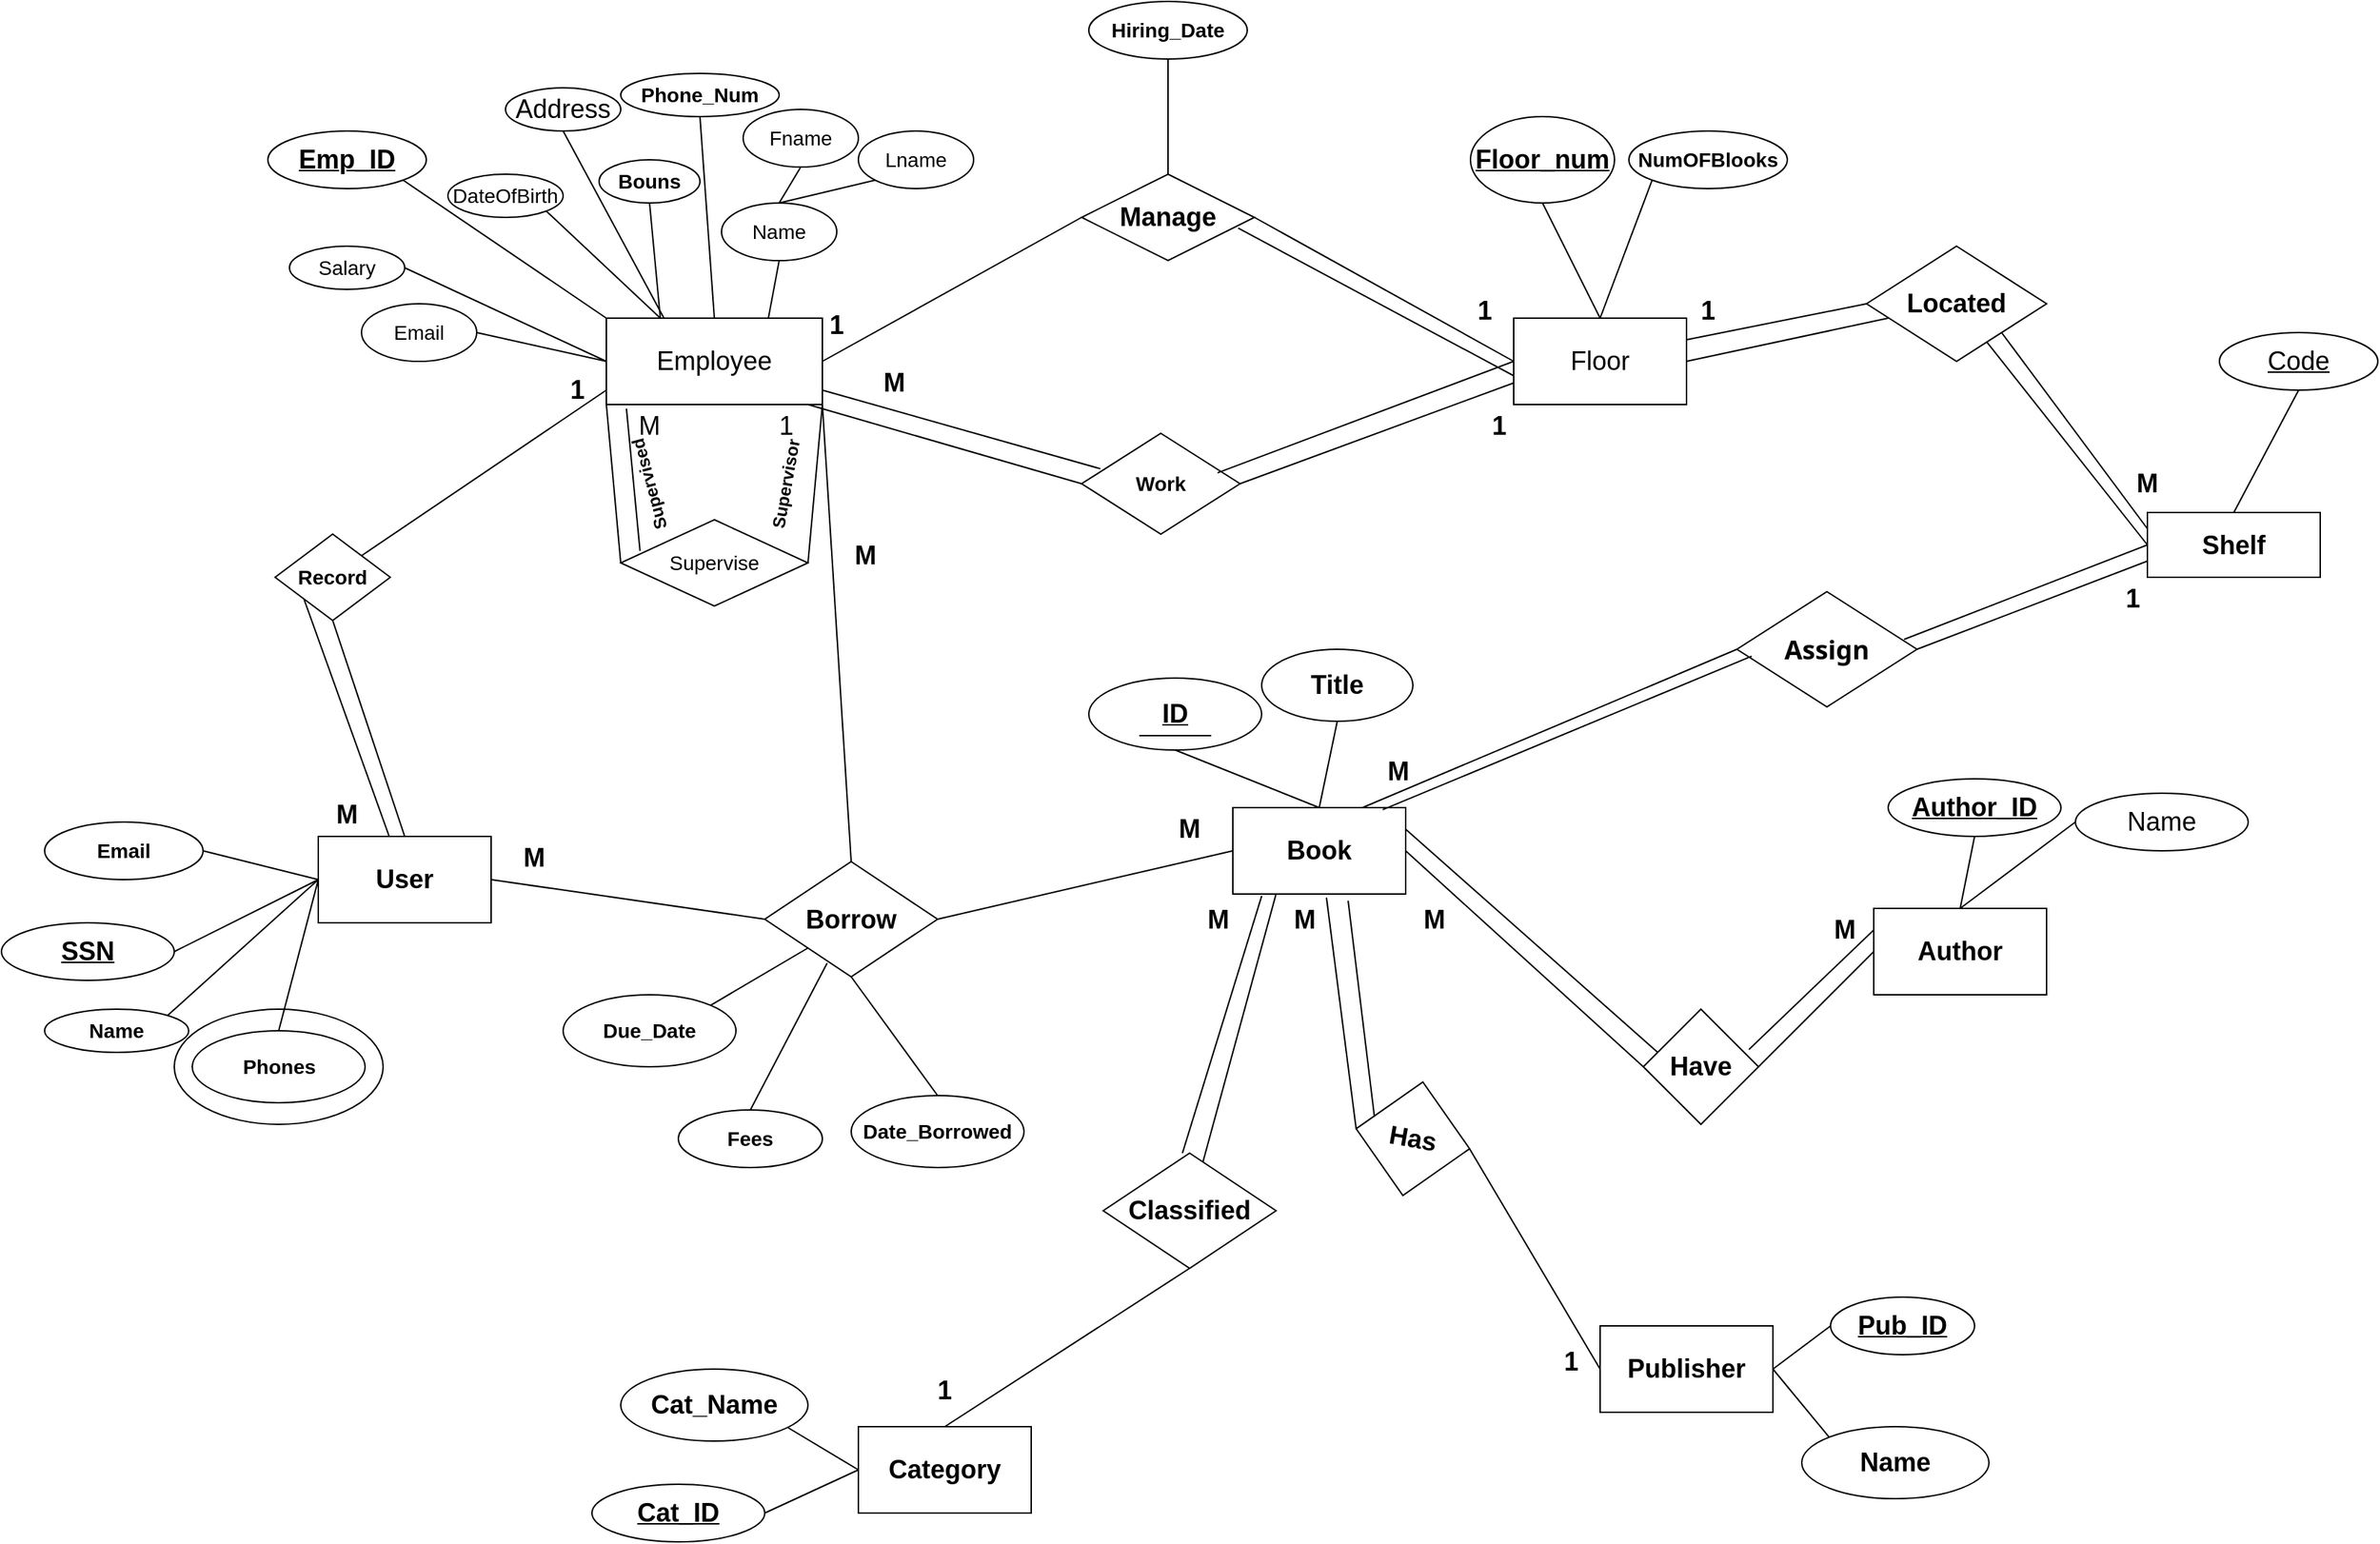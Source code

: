<mxfile version="25.0.1">
  <diagram name="Page-1" id="fMB9PXWPGpX6jxN6dePM">
    <mxGraphModel dx="2524" dy="803" grid="1" gridSize="10" guides="1" tooltips="1" connect="1" arrows="1" fold="1" page="1" pageScale="1" pageWidth="850" pageHeight="1100" math="0" shadow="0">
      <root>
        <mxCell id="0" />
        <mxCell id="1" parent="0" />
        <mxCell id="4dRd6ZBPbbuhO65wwHPQ-54" value="" style="ellipse;whiteSpace=wrap;html=1;" parent="1" vertex="1">
          <mxGeometry x="-480" y="800" width="145" height="80" as="geometry" />
        </mxCell>
        <mxCell id="IjAiu_FBg521aM85jON0-106" value="&lt;font style=&quot;font-size: 18px;&quot;&gt;Employee&lt;/font&gt;" style="rounded=0;whiteSpace=wrap;html=1;" parent="1" vertex="1">
          <mxGeometry x="-180" y="320" width="150" height="60" as="geometry" />
        </mxCell>
        <mxCell id="IjAiu_FBg521aM85jON0-107" value="&lt;u&gt;&lt;b&gt;&lt;font style=&quot;font-size: 18px;&quot;&gt;Emp_ID&lt;/font&gt;&lt;/b&gt;&lt;/u&gt;" style="ellipse;whiteSpace=wrap;html=1;" parent="1" vertex="1">
          <mxGeometry x="-415" y="190" width="110" height="40" as="geometry" />
        </mxCell>
        <mxCell id="IjAiu_FBg521aM85jON0-108" value="" style="endArrow=none;html=1;rounded=0;entryX=1;entryY=1;entryDx=0;entryDy=0;exitX=0;exitY=0;exitDx=0;exitDy=0;" parent="1" source="IjAiu_FBg521aM85jON0-106" target="IjAiu_FBg521aM85jON0-107" edge="1">
          <mxGeometry width="50" height="50" relative="1" as="geometry">
            <mxPoint x="-180" y="310" as="sourcePoint" />
            <mxPoint x="80" y="460" as="targetPoint" />
          </mxGeometry>
        </mxCell>
        <mxCell id="IjAiu_FBg521aM85jON0-109" value="&lt;font style=&quot;font-size: 14px;&quot;&gt;Fname&lt;/font&gt;" style="ellipse;whiteSpace=wrap;html=1;" parent="1" vertex="1">
          <mxGeometry x="-85" y="175" width="80" height="40" as="geometry" />
        </mxCell>
        <mxCell id="IjAiu_FBg521aM85jON0-110" value="&lt;font style=&quot;font-size: 14px;&quot;&gt;Name&lt;/font&gt;" style="ellipse;whiteSpace=wrap;html=1;" parent="1" vertex="1">
          <mxGeometry x="-100" y="240" width="80" height="40" as="geometry" />
        </mxCell>
        <mxCell id="IjAiu_FBg521aM85jON0-111" value="&lt;font style=&quot;font-size: 14px;&quot;&gt;Email&lt;/font&gt;" style="ellipse;whiteSpace=wrap;html=1;" parent="1" vertex="1">
          <mxGeometry x="-350" y="310" width="80" height="40" as="geometry" />
        </mxCell>
        <mxCell id="IjAiu_FBg521aM85jON0-112" value="&lt;font style=&quot;font-size: 14px;&quot;&gt;Salary&lt;/font&gt;" style="ellipse;whiteSpace=wrap;html=1;" parent="1" vertex="1">
          <mxGeometry x="-400" y="270" width="80" height="30" as="geometry" />
        </mxCell>
        <mxCell id="IjAiu_FBg521aM85jON0-113" value="&lt;font style=&quot;font-size: 14px;&quot;&gt;Lname&lt;/font&gt;" style="ellipse;whiteSpace=wrap;html=1;" parent="1" vertex="1">
          <mxGeometry x="-5" y="190" width="80" height="40" as="geometry" />
        </mxCell>
        <mxCell id="IjAiu_FBg521aM85jON0-114" value="" style="endArrow=none;html=1;rounded=0;entryX=0.5;entryY=0;entryDx=0;entryDy=0;exitX=0.5;exitY=1;exitDx=0;exitDy=0;" parent="1" source="IjAiu_FBg521aM85jON0-109" target="IjAiu_FBg521aM85jON0-110" edge="1">
          <mxGeometry width="50" height="50" relative="1" as="geometry">
            <mxPoint x="-20" y="610" as="sourcePoint" />
            <mxPoint x="30" y="560" as="targetPoint" />
          </mxGeometry>
        </mxCell>
        <mxCell id="IjAiu_FBg521aM85jON0-115" value="" style="endArrow=none;html=1;rounded=0;entryX=0.5;entryY=0;entryDx=0;entryDy=0;exitX=0;exitY=1;exitDx=0;exitDy=0;" parent="1" source="IjAiu_FBg521aM85jON0-113" target="IjAiu_FBg521aM85jON0-110" edge="1">
          <mxGeometry width="50" height="50" relative="1" as="geometry">
            <mxPoint x="170" y="270" as="sourcePoint" />
            <mxPoint x="-100" y="440" as="targetPoint" />
          </mxGeometry>
        </mxCell>
        <mxCell id="IjAiu_FBg521aM85jON0-116" value="" style="endArrow=none;html=1;rounded=0;exitX=1;exitY=0.5;exitDx=0;exitDy=0;entryX=0;entryY=0.5;entryDx=0;entryDy=0;" parent="1" source="IjAiu_FBg521aM85jON0-111" target="IjAiu_FBg521aM85jON0-106" edge="1">
          <mxGeometry width="50" height="50" relative="1" as="geometry">
            <mxPoint x="-20" y="610" as="sourcePoint" />
            <mxPoint x="30" y="560" as="targetPoint" />
          </mxGeometry>
        </mxCell>
        <mxCell id="IjAiu_FBg521aM85jON0-117" value="" style="endArrow=none;html=1;rounded=0;exitX=1;exitY=0.5;exitDx=0;exitDy=0;entryX=0;entryY=0.5;entryDx=0;entryDy=0;" parent="1" source="IjAiu_FBg521aM85jON0-112" target="IjAiu_FBg521aM85jON0-106" edge="1">
          <mxGeometry width="50" height="50" relative="1" as="geometry">
            <mxPoint x="-20" y="610" as="sourcePoint" />
            <mxPoint x="30" y="560" as="targetPoint" />
          </mxGeometry>
        </mxCell>
        <mxCell id="IjAiu_FBg521aM85jON0-118" value="" style="endArrow=none;html=1;rounded=0;exitX=0.5;exitY=1;exitDx=0;exitDy=0;entryX=0.75;entryY=0;entryDx=0;entryDy=0;" parent="1" source="IjAiu_FBg521aM85jON0-110" target="IjAiu_FBg521aM85jON0-106" edge="1">
          <mxGeometry width="50" height="50" relative="1" as="geometry">
            <mxPoint x="-20" y="610" as="sourcePoint" />
            <mxPoint x="30" y="560" as="targetPoint" />
          </mxGeometry>
        </mxCell>
        <mxCell id="IjAiu_FBg521aM85jON0-119" value="&lt;font style=&quot;font-size: 14px;&quot;&gt;DateOfBirth&lt;/font&gt;" style="ellipse;whiteSpace=wrap;html=1;" parent="1" vertex="1">
          <mxGeometry x="-290" y="220" width="80" height="30" as="geometry" />
        </mxCell>
        <mxCell id="IjAiu_FBg521aM85jON0-120" value="&lt;font style=&quot;font-size: 14px;&quot;&gt;&lt;b&gt;Bouns&lt;/b&gt;&lt;/font&gt;" style="ellipse;whiteSpace=wrap;html=1;" parent="1" vertex="1">
          <mxGeometry x="-185" y="210" width="70" height="30" as="geometry" />
        </mxCell>
        <mxCell id="IjAiu_FBg521aM85jON0-121" value="&lt;font style=&quot;font-size: 18px;&quot;&gt;Address&lt;/font&gt;" style="ellipse;whiteSpace=wrap;html=1;" parent="1" vertex="1">
          <mxGeometry x="-250" y="160" width="80" height="30" as="geometry" />
        </mxCell>
        <mxCell id="IjAiu_FBg521aM85jON0-122" value="&lt;font style=&quot;font-size: 14px;&quot;&gt;&lt;b style=&quot;&quot;&gt;Phone_Num&lt;/b&gt;&lt;/font&gt;" style="ellipse;whiteSpace=wrap;html=1;" parent="1" vertex="1">
          <mxGeometry x="-170" y="150" width="110" height="30" as="geometry" />
        </mxCell>
        <mxCell id="IjAiu_FBg521aM85jON0-123" value="" style="endArrow=none;html=1;rounded=0;exitX=0.25;exitY=0;exitDx=0;exitDy=0;entryX=1;entryY=1;entryDx=0;entryDy=0;" parent="1" source="IjAiu_FBg521aM85jON0-106" target="IjAiu_FBg521aM85jON0-119" edge="1">
          <mxGeometry width="50" height="50" relative="1" as="geometry">
            <mxPoint x="-20" y="610" as="sourcePoint" />
            <mxPoint x="30" y="560" as="targetPoint" />
          </mxGeometry>
        </mxCell>
        <mxCell id="IjAiu_FBg521aM85jON0-124" value="" style="endArrow=none;html=1;rounded=0;entryX=0.5;entryY=1;entryDx=0;entryDy=0;exitX=0.25;exitY=0;exitDx=0;exitDy=0;" parent="1" source="IjAiu_FBg521aM85jON0-106" target="IjAiu_FBg521aM85jON0-120" edge="1">
          <mxGeometry width="50" height="50" relative="1" as="geometry">
            <mxPoint x="-130" y="300" as="sourcePoint" />
            <mxPoint x="-80" y="250" as="targetPoint" />
            <Array as="points" />
          </mxGeometry>
        </mxCell>
        <mxCell id="IjAiu_FBg521aM85jON0-125" value="" style="endArrow=none;html=1;rounded=0;entryX=0.5;entryY=1;entryDx=0;entryDy=0;" parent="1" target="IjAiu_FBg521aM85jON0-121" edge="1">
          <mxGeometry width="50" height="50" relative="1" as="geometry">
            <mxPoint x="-140" y="320" as="sourcePoint" />
            <mxPoint x="-210" y="200" as="targetPoint" />
          </mxGeometry>
        </mxCell>
        <mxCell id="IjAiu_FBg521aM85jON0-126" value="" style="endArrow=none;html=1;rounded=0;entryX=0.5;entryY=1;entryDx=0;entryDy=0;exitX=0.5;exitY=0;exitDx=0;exitDy=0;" parent="1" source="IjAiu_FBg521aM85jON0-106" target="IjAiu_FBg521aM85jON0-122" edge="1">
          <mxGeometry width="50" height="50" relative="1" as="geometry">
            <mxPoint x="-20" y="410" as="sourcePoint" />
            <mxPoint x="30" y="360" as="targetPoint" />
            <Array as="points" />
          </mxGeometry>
        </mxCell>
        <mxCell id="4dRd6ZBPbbuhO65wwHPQ-2" value="&lt;font style=&quot;font-size: 18px;&quot;&gt;Floor&lt;/font&gt;" style="rounded=0;whiteSpace=wrap;html=1;" parent="1" vertex="1">
          <mxGeometry x="450" y="320" width="120" height="60" as="geometry" />
        </mxCell>
        <mxCell id="4dRd6ZBPbbuhO65wwHPQ-3" value="&lt;font style=&quot;font-size: 14px;&quot;&gt;Supervise&lt;/font&gt;" style="rhombus;whiteSpace=wrap;html=1;" parent="1" vertex="1">
          <mxGeometry x="-170" y="460" width="130" height="60" as="geometry" />
        </mxCell>
        <mxCell id="4dRd6ZBPbbuhO65wwHPQ-4" value="" style="endArrow=none;html=1;rounded=0;exitX=0;exitY=1;exitDx=0;exitDy=0;entryX=0;entryY=0.5;entryDx=0;entryDy=0;" parent="1" source="IjAiu_FBg521aM85jON0-106" target="4dRd6ZBPbbuhO65wwHPQ-3" edge="1">
          <mxGeometry width="50" height="50" relative="1" as="geometry">
            <mxPoint x="10" y="520" as="sourcePoint" />
            <mxPoint x="60" y="470" as="targetPoint" />
          </mxGeometry>
        </mxCell>
        <mxCell id="4dRd6ZBPbbuhO65wwHPQ-5" value="" style="endArrow=none;html=1;rounded=0;entryX=1;entryY=1;entryDx=0;entryDy=0;exitX=1;exitY=0.5;exitDx=0;exitDy=0;" parent="1" source="4dRd6ZBPbbuhO65wwHPQ-3" target="IjAiu_FBg521aM85jON0-106" edge="1">
          <mxGeometry width="50" height="50" relative="1" as="geometry">
            <mxPoint x="10" y="520" as="sourcePoint" />
            <mxPoint x="60" y="470" as="targetPoint" />
          </mxGeometry>
        </mxCell>
        <mxCell id="4dRd6ZBPbbuhO65wwHPQ-6" value="&lt;b&gt;Supervisor&lt;/b&gt;" style="text;html=1;align=center;verticalAlign=middle;whiteSpace=wrap;rounded=0;rotation=-80;" parent="1" vertex="1">
          <mxGeometry x="-85" y="420" width="60" height="30" as="geometry" />
        </mxCell>
        <mxCell id="4dRd6ZBPbbuhO65wwHPQ-7" value="&lt;font style=&quot;font-size: 18px;&quot;&gt;1&lt;/font&gt;" style="text;html=1;align=center;verticalAlign=middle;whiteSpace=wrap;rounded=0;" parent="1" vertex="1">
          <mxGeometry x="-85" y="380" width="60" height="30" as="geometry" />
        </mxCell>
        <mxCell id="4dRd6ZBPbbuhO65wwHPQ-8" value="&lt;font style=&quot;font-size: 18px;&quot;&gt;M&lt;/font&gt;" style="text;html=1;align=center;verticalAlign=middle;whiteSpace=wrap;rounded=0;" parent="1" vertex="1">
          <mxGeometry x="-180" y="380" width="60" height="30" as="geometry" />
        </mxCell>
        <mxCell id="4dRd6ZBPbbuhO65wwHPQ-9" value="&lt;b&gt;Supervised&lt;/b&gt;" style="text;html=1;align=center;verticalAlign=middle;whiteSpace=wrap;rounded=0;rotation=-105;" parent="1" vertex="1">
          <mxGeometry x="-180" y="420" width="60" height="30" as="geometry" />
        </mxCell>
        <mxCell id="4dRd6ZBPbbuhO65wwHPQ-11" value="" style="endArrow=none;html=1;rounded=0;entryX=0.093;entryY=1.047;entryDx=0;entryDy=0;exitX=0.103;exitY=0.361;exitDx=0;exitDy=0;exitPerimeter=0;entryPerimeter=0;" parent="1" source="4dRd6ZBPbbuhO65wwHPQ-3" target="IjAiu_FBg521aM85jON0-106" edge="1">
          <mxGeometry width="50" height="50" relative="1" as="geometry">
            <mxPoint x="-30" y="530" as="sourcePoint" />
            <mxPoint x="20" y="480" as="targetPoint" />
          </mxGeometry>
        </mxCell>
        <mxCell id="4dRd6ZBPbbuhO65wwHPQ-13" value="&lt;b&gt;&lt;font style=&quot;font-size: 18px;&quot;&gt;Manage&lt;/font&gt;&lt;/b&gt;" style="rhombus;whiteSpace=wrap;html=1;" parent="1" vertex="1">
          <mxGeometry x="150" y="220" width="120" height="60" as="geometry" />
        </mxCell>
        <mxCell id="4dRd6ZBPbbuhO65wwHPQ-15" value="&lt;font style=&quot;font-size: 18px;&quot;&gt;&lt;b style=&quot;&quot;&gt;&lt;u style=&quot;&quot;&gt;Floor_num&lt;/u&gt;&lt;/b&gt;&lt;/font&gt;" style="ellipse;whiteSpace=wrap;html=1;" parent="1" vertex="1">
          <mxGeometry x="420" y="180" width="100" height="60" as="geometry" />
        </mxCell>
        <mxCell id="4dRd6ZBPbbuhO65wwHPQ-16" value="&lt;font style=&quot;font-size: 14px;&quot;&gt;&lt;b&gt;NumOFBlooks&lt;/b&gt;&lt;/font&gt;" style="ellipse;whiteSpace=wrap;html=1;" parent="1" vertex="1">
          <mxGeometry x="530" y="190" width="110" height="40" as="geometry" />
        </mxCell>
        <mxCell id="4dRd6ZBPbbuhO65wwHPQ-17" value="" style="endArrow=none;html=1;rounded=0;entryX=0.5;entryY=1;entryDx=0;entryDy=0;exitX=0.5;exitY=0;exitDx=0;exitDy=0;" parent="1" source="4dRd6ZBPbbuhO65wwHPQ-2" target="4dRd6ZBPbbuhO65wwHPQ-15" edge="1">
          <mxGeometry width="50" height="50" relative="1" as="geometry">
            <mxPoint x="430" y="310" as="sourcePoint" />
            <mxPoint x="480" y="260" as="targetPoint" />
          </mxGeometry>
        </mxCell>
        <mxCell id="4dRd6ZBPbbuhO65wwHPQ-18" value="" style="endArrow=none;html=1;rounded=0;entryX=0;entryY=1;entryDx=0;entryDy=0;" parent="1" target="4dRd6ZBPbbuhO65wwHPQ-16" edge="1">
          <mxGeometry width="50" height="50" relative="1" as="geometry">
            <mxPoint x="510" y="320" as="sourcePoint" />
            <mxPoint x="660" y="330" as="targetPoint" />
          </mxGeometry>
        </mxCell>
        <mxCell id="4dRd6ZBPbbuhO65wwHPQ-19" value="" style="endArrow=none;html=1;rounded=0;exitX=1;exitY=0.5;exitDx=0;exitDy=0;entryX=0;entryY=0.5;entryDx=0;entryDy=0;" parent="1" source="IjAiu_FBg521aM85jON0-106" target="4dRd6ZBPbbuhO65wwHPQ-13" edge="1">
          <mxGeometry width="50" height="50" relative="1" as="geometry">
            <mxPoint x="170" y="500" as="sourcePoint" />
            <mxPoint x="220" y="450" as="targetPoint" />
          </mxGeometry>
        </mxCell>
        <mxCell id="4dRd6ZBPbbuhO65wwHPQ-20" value="" style="endArrow=none;html=1;rounded=0;entryX=1;entryY=0.5;entryDx=0;entryDy=0;exitX=0;exitY=0.5;exitDx=0;exitDy=0;" parent="1" source="4dRd6ZBPbbuhO65wwHPQ-2" target="4dRd6ZBPbbuhO65wwHPQ-13" edge="1">
          <mxGeometry width="50" height="50" relative="1" as="geometry">
            <mxPoint x="170" y="500" as="sourcePoint" />
            <mxPoint x="220" y="450" as="targetPoint" />
          </mxGeometry>
        </mxCell>
        <mxCell id="4dRd6ZBPbbuhO65wwHPQ-21" value="" style="endArrow=none;html=1;rounded=0;exitX=0.906;exitY=0.624;exitDx=0;exitDy=0;exitPerimeter=0;" parent="1" source="4dRd6ZBPbbuhO65wwHPQ-13" edge="1">
          <mxGeometry width="50" height="50" relative="1" as="geometry">
            <mxPoint x="260" y="260" as="sourcePoint" />
            <mxPoint x="450" y="360" as="targetPoint" />
          </mxGeometry>
        </mxCell>
        <mxCell id="4dRd6ZBPbbuhO65wwHPQ-22" value="&lt;font style=&quot;font-size: 18px;&quot;&gt;&lt;b&gt;1&lt;/b&gt;&lt;/font&gt;" style="text;html=1;align=center;verticalAlign=middle;whiteSpace=wrap;rounded=0;" parent="1" vertex="1">
          <mxGeometry x="400" y="300" width="60" height="30" as="geometry" />
        </mxCell>
        <mxCell id="4dRd6ZBPbbuhO65wwHPQ-23" value="&lt;font style=&quot;font-size: 14px;&quot;&gt;&lt;b&gt;Hiring_Date&lt;/b&gt;&lt;/font&gt;" style="ellipse;whiteSpace=wrap;html=1;" parent="1" vertex="1">
          <mxGeometry x="155" y="100" width="110" height="40" as="geometry" />
        </mxCell>
        <mxCell id="4dRd6ZBPbbuhO65wwHPQ-24" value="" style="endArrow=none;html=1;rounded=0;entryX=0.5;entryY=1;entryDx=0;entryDy=0;exitX=0.5;exitY=0;exitDx=0;exitDy=0;" parent="1" source="4dRd6ZBPbbuhO65wwHPQ-13" target="4dRd6ZBPbbuhO65wwHPQ-23" edge="1">
          <mxGeometry width="50" height="50" relative="1" as="geometry">
            <mxPoint x="180" y="400" as="sourcePoint" />
            <mxPoint x="230" y="350" as="targetPoint" />
          </mxGeometry>
        </mxCell>
        <mxCell id="4dRd6ZBPbbuhO65wwHPQ-26" value="&lt;font style=&quot;font-size: 14px;&quot;&gt;&lt;b&gt;Work&lt;/b&gt;&lt;/font&gt;" style="rhombus;whiteSpace=wrap;html=1;" parent="1" vertex="1">
          <mxGeometry x="150" y="400" width="110" height="70" as="geometry" />
        </mxCell>
        <mxCell id="4dRd6ZBPbbuhO65wwHPQ-28" value="" style="endArrow=none;html=1;rounded=0;entryX=0.118;entryY=0.351;entryDx=0;entryDy=0;entryPerimeter=0;" parent="1" target="4dRd6ZBPbbuhO65wwHPQ-26" edge="1">
          <mxGeometry width="50" height="50" relative="1" as="geometry">
            <mxPoint x="-30" y="370" as="sourcePoint" />
            <mxPoint x="220" y="450" as="targetPoint" />
          </mxGeometry>
        </mxCell>
        <mxCell id="4dRd6ZBPbbuhO65wwHPQ-29" value="" style="endArrow=none;html=1;rounded=0;entryX=0.858;entryY=0.392;entryDx=0;entryDy=0;exitX=0;exitY=0.5;exitDx=0;exitDy=0;entryPerimeter=0;" parent="1" source="4dRd6ZBPbbuhO65wwHPQ-2" target="4dRd6ZBPbbuhO65wwHPQ-26" edge="1">
          <mxGeometry width="50" height="50" relative="1" as="geometry">
            <mxPoint x="450" y="430" as="sourcePoint" />
            <mxPoint x="220" y="450" as="targetPoint" />
          </mxGeometry>
        </mxCell>
        <mxCell id="4dRd6ZBPbbuhO65wwHPQ-30" value="&lt;b&gt;&lt;font style=&quot;font-size: 18px;&quot;&gt;1&lt;/font&gt;&lt;/b&gt;" style="text;html=1;align=center;verticalAlign=middle;whiteSpace=wrap;rounded=0;" parent="1" vertex="1">
          <mxGeometry x="-50" y="310" width="60" height="30" as="geometry" />
        </mxCell>
        <mxCell id="4dRd6ZBPbbuhO65wwHPQ-32" value="&lt;font style=&quot;font-size: 18px;&quot;&gt;&lt;b&gt;M&lt;/b&gt;&lt;/font&gt;" style="text;html=1;align=center;verticalAlign=middle;whiteSpace=wrap;rounded=0;" parent="1" vertex="1">
          <mxGeometry x="-10" y="350" width="60" height="30" as="geometry" />
        </mxCell>
        <mxCell id="4dRd6ZBPbbuhO65wwHPQ-33" value="" style="endArrow=none;html=1;rounded=0;exitX=0.75;exitY=0;exitDx=0;exitDy=0;entryX=0;entryY=0.5;entryDx=0;entryDy=0;" parent="1" source="4dRd6ZBPbbuhO65wwHPQ-7" target="4dRd6ZBPbbuhO65wwHPQ-26" edge="1">
          <mxGeometry width="50" height="50" relative="1" as="geometry">
            <mxPoint x="170" y="500" as="sourcePoint" />
            <mxPoint x="220" y="450" as="targetPoint" />
          </mxGeometry>
        </mxCell>
        <mxCell id="4dRd6ZBPbbuhO65wwHPQ-34" value="" style="endArrow=none;html=1;rounded=0;entryX=0;entryY=0.75;entryDx=0;entryDy=0;exitX=1;exitY=0.5;exitDx=0;exitDy=0;" parent="1" source="4dRd6ZBPbbuhO65wwHPQ-26" target="4dRd6ZBPbbuhO65wwHPQ-2" edge="1">
          <mxGeometry width="50" height="50" relative="1" as="geometry">
            <mxPoint x="170" y="500" as="sourcePoint" />
            <mxPoint x="220" y="450" as="targetPoint" />
          </mxGeometry>
        </mxCell>
        <mxCell id="4dRd6ZBPbbuhO65wwHPQ-35" value="&lt;font style=&quot;font-size: 18px;&quot;&gt;&lt;b&gt;1&lt;/b&gt;&lt;/font&gt;" style="text;html=1;align=center;verticalAlign=middle;whiteSpace=wrap;rounded=0;" parent="1" vertex="1">
          <mxGeometry x="410" y="380" width="60" height="30" as="geometry" />
        </mxCell>
        <mxCell id="4dRd6ZBPbbuhO65wwHPQ-36" value="&lt;font style=&quot;font-size: 18px;&quot;&gt;&lt;b style=&quot;&quot;&gt;User&lt;/b&gt;&lt;/font&gt;" style="rounded=0;whiteSpace=wrap;html=1;" parent="1" vertex="1">
          <mxGeometry x="-380" y="680" width="120" height="60" as="geometry" />
        </mxCell>
        <mxCell id="4dRd6ZBPbbuhO65wwHPQ-37" value="&lt;font style=&quot;font-size: 14px;&quot;&gt;&lt;b&gt;Record&lt;/b&gt;&lt;/font&gt;" style="rhombus;whiteSpace=wrap;html=1;" parent="1" vertex="1">
          <mxGeometry x="-410" y="470" width="80" height="60" as="geometry" />
        </mxCell>
        <mxCell id="4dRd6ZBPbbuhO65wwHPQ-39" value="" style="endArrow=none;html=1;rounded=0;exitX=1;exitY=0;exitDx=0;exitDy=0;" parent="1" source="4dRd6ZBPbbuhO65wwHPQ-37" edge="1">
          <mxGeometry width="50" height="50" relative="1" as="geometry">
            <mxPoint x="-180" y="690" as="sourcePoint" />
            <mxPoint x="-180" y="370" as="targetPoint" />
          </mxGeometry>
        </mxCell>
        <mxCell id="4dRd6ZBPbbuhO65wwHPQ-40" value="" style="endArrow=none;html=1;rounded=0;exitX=0.5;exitY=0;exitDx=0;exitDy=0;entryX=0.5;entryY=1;entryDx=0;entryDy=0;" parent="1" source="4dRd6ZBPbbuhO65wwHPQ-36" target="4dRd6ZBPbbuhO65wwHPQ-37" edge="1">
          <mxGeometry width="50" height="50" relative="1" as="geometry">
            <mxPoint x="-180" y="690" as="sourcePoint" />
            <mxPoint x="-130" y="640" as="targetPoint" />
          </mxGeometry>
        </mxCell>
        <mxCell id="4dRd6ZBPbbuhO65wwHPQ-41" value="" style="endArrow=none;html=1;rounded=0;entryX=0;entryY=1;entryDx=0;entryDy=0;" parent="1" source="4dRd6ZBPbbuhO65wwHPQ-36" target="4dRd6ZBPbbuhO65wwHPQ-37" edge="1">
          <mxGeometry width="50" height="50" relative="1" as="geometry">
            <mxPoint x="-180" y="690" as="sourcePoint" />
            <mxPoint x="-130" y="640" as="targetPoint" />
          </mxGeometry>
        </mxCell>
        <mxCell id="4dRd6ZBPbbuhO65wwHPQ-42" value="&lt;font style=&quot;font-size: 18px;&quot;&gt;&lt;b&gt;1&lt;/b&gt;&lt;/font&gt;" style="text;html=1;align=center;verticalAlign=middle;whiteSpace=wrap;rounded=0;" parent="1" vertex="1">
          <mxGeometry x="-230" y="355" width="60" height="30" as="geometry" />
        </mxCell>
        <mxCell id="4dRd6ZBPbbuhO65wwHPQ-43" value="&lt;font style=&quot;font-size: 18px;&quot;&gt;&lt;b style=&quot;&quot;&gt;M&lt;/b&gt;&lt;/font&gt;" style="text;html=1;align=center;verticalAlign=middle;whiteSpace=wrap;rounded=0;" parent="1" vertex="1">
          <mxGeometry x="-390" y="650" width="60" height="30" as="geometry" />
        </mxCell>
        <mxCell id="4dRd6ZBPbbuhO65wwHPQ-45" value="&lt;b&gt;&lt;font style=&quot;font-size: 18px;&quot;&gt;&lt;u&gt;SSN&lt;/u&gt;&lt;/font&gt;&lt;/b&gt;" style="ellipse;whiteSpace=wrap;html=1;" parent="1" vertex="1">
          <mxGeometry x="-600" y="740" width="120" height="40" as="geometry" />
        </mxCell>
        <mxCell id="4dRd6ZBPbbuhO65wwHPQ-46" value="" style="endArrow=none;html=1;rounded=0;exitX=1;exitY=0.5;exitDx=0;exitDy=0;entryX=0;entryY=0.5;entryDx=0;entryDy=0;" parent="1" source="4dRd6ZBPbbuhO65wwHPQ-45" target="4dRd6ZBPbbuhO65wwHPQ-36" edge="1">
          <mxGeometry width="50" height="50" relative="1" as="geometry">
            <mxPoint x="-270" y="560" as="sourcePoint" />
            <mxPoint x="-220" y="510" as="targetPoint" />
          </mxGeometry>
        </mxCell>
        <mxCell id="4dRd6ZBPbbuhO65wwHPQ-47" value="&lt;b&gt;&lt;font style=&quot;font-size: 14px;&quot;&gt;Name&lt;/font&gt;&lt;/b&gt;" style="ellipse;whiteSpace=wrap;html=1;" parent="1" vertex="1">
          <mxGeometry x="-570" y="800" width="100" height="30" as="geometry" />
        </mxCell>
        <mxCell id="4dRd6ZBPbbuhO65wwHPQ-48" value="" style="endArrow=none;html=1;rounded=0;exitX=1;exitY=0;exitDx=0;exitDy=0;entryX=0;entryY=0.5;entryDx=0;entryDy=0;" parent="1" source="4dRd6ZBPbbuhO65wwHPQ-47" target="4dRd6ZBPbbuhO65wwHPQ-36" edge="1">
          <mxGeometry width="50" height="50" relative="1" as="geometry">
            <mxPoint x="-270" y="560" as="sourcePoint" />
            <mxPoint x="-220" y="510" as="targetPoint" />
          </mxGeometry>
        </mxCell>
        <mxCell id="4dRd6ZBPbbuhO65wwHPQ-50" value="&lt;b&gt;&lt;font style=&quot;font-size: 14px;&quot;&gt;Email&lt;/font&gt;&lt;/b&gt;" style="ellipse;whiteSpace=wrap;html=1;" parent="1" vertex="1">
          <mxGeometry x="-570" y="670" width="110" height="40" as="geometry" />
        </mxCell>
        <mxCell id="4dRd6ZBPbbuhO65wwHPQ-51" value="" style="endArrow=none;html=1;rounded=0;exitX=1;exitY=0.5;exitDx=0;exitDy=0;entryX=0;entryY=0.5;entryDx=0;entryDy=0;" parent="1" source="4dRd6ZBPbbuhO65wwHPQ-50" target="4dRd6ZBPbbuhO65wwHPQ-36" edge="1">
          <mxGeometry width="50" height="50" relative="1" as="geometry">
            <mxPoint x="-270" y="560" as="sourcePoint" />
            <mxPoint x="-220" y="510" as="targetPoint" />
          </mxGeometry>
        </mxCell>
        <mxCell id="4dRd6ZBPbbuhO65wwHPQ-52" value="&lt;b&gt;&lt;font style=&quot;font-size: 14px;&quot;&gt;Phones&lt;/font&gt;&lt;/b&gt;" style="ellipse;whiteSpace=wrap;html=1;" parent="1" vertex="1">
          <mxGeometry x="-467.5" y="815" width="120" height="50" as="geometry" />
        </mxCell>
        <mxCell id="4dRd6ZBPbbuhO65wwHPQ-53" value="" style="endArrow=none;html=1;rounded=0;exitX=0;exitY=0.5;exitDx=0;exitDy=0;entryX=0.5;entryY=0;entryDx=0;entryDy=0;" parent="1" source="4dRd6ZBPbbuhO65wwHPQ-36" target="4dRd6ZBPbbuhO65wwHPQ-52" edge="1">
          <mxGeometry width="50" height="50" relative="1" as="geometry">
            <mxPoint x="-270" y="560" as="sourcePoint" />
            <mxPoint x="-350" y="820" as="targetPoint" />
          </mxGeometry>
        </mxCell>
        <mxCell id="4dRd6ZBPbbuhO65wwHPQ-56" value="&lt;font style=&quot;font-size: 18px;&quot;&gt;&lt;b&gt;Book&lt;/b&gt;&lt;/font&gt;" style="rounded=0;whiteSpace=wrap;html=1;" parent="1" vertex="1">
          <mxGeometry x="255" y="660" width="120" height="60" as="geometry" />
        </mxCell>
        <mxCell id="4dRd6ZBPbbuhO65wwHPQ-57" value="&lt;font style=&quot;font-size: 18px;&quot;&gt;&lt;b style=&quot;&quot;&gt;&lt;u&gt;ID&lt;/u&gt;&lt;/b&gt;&lt;/font&gt;" style="ellipse;whiteSpace=wrap;html=1;" parent="1" vertex="1">
          <mxGeometry x="155" y="570" width="120" height="50" as="geometry" />
        </mxCell>
        <mxCell id="4dRd6ZBPbbuhO65wwHPQ-58" value="" style="endArrow=none;html=1;rounded=0;entryX=0.5;entryY=1;entryDx=0;entryDy=0;exitX=0.5;exitY=0;exitDx=0;exitDy=0;" parent="1" source="4dRd6ZBPbbuhO65wwHPQ-56" target="4dRd6ZBPbbuhO65wwHPQ-57" edge="1">
          <mxGeometry width="50" height="50" relative="1" as="geometry">
            <mxPoint x="80" y="710" as="sourcePoint" />
            <mxPoint x="130" y="660" as="targetPoint" />
          </mxGeometry>
        </mxCell>
        <mxCell id="4dRd6ZBPbbuhO65wwHPQ-59" value="&lt;font style=&quot;font-size: 18px;&quot;&gt;&lt;b style=&quot;&quot;&gt;Title&lt;/b&gt;&lt;/font&gt;" style="ellipse;whiteSpace=wrap;html=1;" parent="1" vertex="1">
          <mxGeometry x="275" y="550" width="105" height="50" as="geometry" />
        </mxCell>
        <mxCell id="4dRd6ZBPbbuhO65wwHPQ-60" value="" style="endArrow=none;html=1;rounded=0;entryX=0.5;entryY=1;entryDx=0;entryDy=0;exitX=0.5;exitY=0;exitDx=0;exitDy=0;" parent="1" source="4dRd6ZBPbbuhO65wwHPQ-56" target="4dRd6ZBPbbuhO65wwHPQ-59" edge="1">
          <mxGeometry width="50" height="50" relative="1" as="geometry">
            <mxPoint x="100" y="740" as="sourcePoint" />
            <mxPoint x="150" y="690" as="targetPoint" />
          </mxGeometry>
        </mxCell>
        <mxCell id="4dRd6ZBPbbuhO65wwHPQ-61" value="" style="endArrow=none;html=1;rounded=0;" parent="1" edge="1">
          <mxGeometry width="50" height="50" relative="1" as="geometry">
            <mxPoint x="190" y="610" as="sourcePoint" />
            <mxPoint x="240" y="610" as="targetPoint" />
          </mxGeometry>
        </mxCell>
        <mxCell id="4dRd6ZBPbbuhO65wwHPQ-68" value="&lt;font style=&quot;font-size: 18px;&quot;&gt;&lt;b&gt;Borrow&lt;/b&gt;&lt;/font&gt;" style="rhombus;whiteSpace=wrap;html=1;" parent="1" vertex="1">
          <mxGeometry x="-70" y="697.5" width="120" height="80" as="geometry" />
        </mxCell>
        <mxCell id="4dRd6ZBPbbuhO65wwHPQ-69" value="" style="endArrow=none;html=1;rounded=0;exitX=1;exitY=0.5;exitDx=0;exitDy=0;entryX=0;entryY=0.5;entryDx=0;entryDy=0;" parent="1" source="4dRd6ZBPbbuhO65wwHPQ-36" target="4dRd6ZBPbbuhO65wwHPQ-68" edge="1">
          <mxGeometry width="50" height="50" relative="1" as="geometry">
            <mxPoint x="50" y="770" as="sourcePoint" />
            <mxPoint x="100" y="720" as="targetPoint" />
          </mxGeometry>
        </mxCell>
        <mxCell id="4dRd6ZBPbbuhO65wwHPQ-70" value="" style="endArrow=none;html=1;rounded=0;exitX=0.5;exitY=0;exitDx=0;exitDy=0;" parent="1" source="4dRd6ZBPbbuhO65wwHPQ-68" edge="1">
          <mxGeometry width="50" height="50" relative="1" as="geometry">
            <mxPoint x="50" y="770" as="sourcePoint" />
            <mxPoint x="-30" y="380" as="targetPoint" />
          </mxGeometry>
        </mxCell>
        <mxCell id="4dRd6ZBPbbuhO65wwHPQ-71" value="" style="endArrow=none;html=1;rounded=0;entryX=0;entryY=0.5;entryDx=0;entryDy=0;exitX=1;exitY=0.5;exitDx=0;exitDy=0;" parent="1" source="4dRd6ZBPbbuhO65wwHPQ-68" target="4dRd6ZBPbbuhO65wwHPQ-56" edge="1">
          <mxGeometry width="50" height="50" relative="1" as="geometry">
            <mxPoint x="50" y="770" as="sourcePoint" />
            <mxPoint x="100" y="720" as="targetPoint" />
          </mxGeometry>
        </mxCell>
        <mxCell id="4dRd6ZBPbbuhO65wwHPQ-72" value="&lt;b&gt;&lt;font style=&quot;font-size: 18px;&quot;&gt;M&lt;/font&gt;&lt;/b&gt;" style="text;html=1;align=center;verticalAlign=middle;whiteSpace=wrap;rounded=0;" parent="1" vertex="1">
          <mxGeometry x="-30" y="470" width="60" height="30" as="geometry" />
        </mxCell>
        <mxCell id="4dRd6ZBPbbuhO65wwHPQ-73" value="&lt;b&gt;&lt;font style=&quot;font-size: 18px;&quot;&gt;M&lt;/font&gt;&lt;/b&gt;" style="text;html=1;align=center;verticalAlign=middle;whiteSpace=wrap;rounded=0;" parent="1" vertex="1">
          <mxGeometry x="195" y="660" width="60" height="30" as="geometry" />
        </mxCell>
        <mxCell id="4dRd6ZBPbbuhO65wwHPQ-74" value="&lt;b&gt;&lt;font style=&quot;font-size: 18px;&quot;&gt;M&lt;/font&gt;&lt;/b&gt;" style="text;html=1;align=center;verticalAlign=middle;whiteSpace=wrap;rounded=0;" parent="1" vertex="1">
          <mxGeometry x="-260" y="680" width="60" height="30" as="geometry" />
        </mxCell>
        <mxCell id="4dRd6ZBPbbuhO65wwHPQ-75" value="&lt;b&gt;&lt;font style=&quot;font-size: 14px;&quot;&gt;Date_Borrowed&lt;/font&gt;&lt;/b&gt;" style="ellipse;whiteSpace=wrap;html=1;" parent="1" vertex="1">
          <mxGeometry x="-10" y="860" width="120" height="50" as="geometry" />
        </mxCell>
        <mxCell id="4dRd6ZBPbbuhO65wwHPQ-76" value="&lt;font style=&quot;font-size: 14px;&quot;&gt;&lt;b&gt;Due_Date&lt;/b&gt;&lt;/font&gt;" style="ellipse;whiteSpace=wrap;html=1;" parent="1" vertex="1">
          <mxGeometry x="-210" y="790" width="120" height="50" as="geometry" />
        </mxCell>
        <mxCell id="4dRd6ZBPbbuhO65wwHPQ-78" value="&lt;b&gt;&lt;font style=&quot;font-size: 14px;&quot;&gt;Fees&lt;/font&gt;&lt;/b&gt;" style="ellipse;whiteSpace=wrap;html=1;" parent="1" vertex="1">
          <mxGeometry x="-130" y="870" width="100" height="40" as="geometry" />
        </mxCell>
        <mxCell id="4dRd6ZBPbbuhO65wwHPQ-79" value="" style="endArrow=none;html=1;rounded=0;exitX=1;exitY=0;exitDx=0;exitDy=0;entryX=0;entryY=1;entryDx=0;entryDy=0;" parent="1" source="4dRd6ZBPbbuhO65wwHPQ-76" target="4dRd6ZBPbbuhO65wwHPQ-68" edge="1">
          <mxGeometry width="50" height="50" relative="1" as="geometry">
            <mxPoint x="-80" y="650" as="sourcePoint" />
            <mxPoint x="-30" y="600" as="targetPoint" />
          </mxGeometry>
        </mxCell>
        <mxCell id="4dRd6ZBPbbuhO65wwHPQ-80" value="" style="endArrow=none;html=1;rounded=0;exitX=0.5;exitY=0;exitDx=0;exitDy=0;entryX=0.361;entryY=0.881;entryDx=0;entryDy=0;entryPerimeter=0;" parent="1" source="4dRd6ZBPbbuhO65wwHPQ-78" target="4dRd6ZBPbbuhO65wwHPQ-68" edge="1">
          <mxGeometry width="50" height="50" relative="1" as="geometry">
            <mxPoint x="-80" y="650" as="sourcePoint" />
            <mxPoint x="-30" y="600" as="targetPoint" />
          </mxGeometry>
        </mxCell>
        <mxCell id="4dRd6ZBPbbuhO65wwHPQ-81" value="" style="endArrow=none;html=1;rounded=0;exitX=0.5;exitY=0;exitDx=0;exitDy=0;entryX=0.5;entryY=1;entryDx=0;entryDy=0;" parent="1" source="4dRd6ZBPbbuhO65wwHPQ-75" target="4dRd6ZBPbbuhO65wwHPQ-68" edge="1">
          <mxGeometry width="50" height="50" relative="1" as="geometry">
            <mxPoint x="-80" y="650" as="sourcePoint" />
            <mxPoint x="-10" y="780" as="targetPoint" />
          </mxGeometry>
        </mxCell>
        <mxCell id="4dRd6ZBPbbuhO65wwHPQ-82" value="&lt;font style=&quot;font-size: 18px;&quot;&gt;&lt;b&gt;Author&lt;/b&gt;&lt;/font&gt;" style="rounded=0;whiteSpace=wrap;html=1;" parent="1" vertex="1">
          <mxGeometry x="700" y="730" width="120" height="60" as="geometry" />
        </mxCell>
        <mxCell id="4dRd6ZBPbbuhO65wwHPQ-83" value="&lt;font style=&quot;font-size: 18px;&quot;&gt;&lt;b&gt;Have&lt;/b&gt;&lt;/font&gt;" style="rhombus;whiteSpace=wrap;html=1;" parent="1" vertex="1">
          <mxGeometry x="540" y="800" width="80" height="80" as="geometry" />
        </mxCell>
        <mxCell id="4dRd6ZBPbbuhO65wwHPQ-84" value="" style="endArrow=none;html=1;rounded=0;exitX=1;exitY=0.5;exitDx=0;exitDy=0;entryX=0;entryY=0.5;entryDx=0;entryDy=0;" parent="1" source="4dRd6ZBPbbuhO65wwHPQ-56" target="4dRd6ZBPbbuhO65wwHPQ-83" edge="1">
          <mxGeometry width="50" height="50" relative="1" as="geometry">
            <mxPoint x="370" y="610" as="sourcePoint" />
            <mxPoint x="420" y="560" as="targetPoint" />
          </mxGeometry>
        </mxCell>
        <mxCell id="4dRd6ZBPbbuhO65wwHPQ-85" value="" style="endArrow=none;html=1;rounded=0;entryX=0;entryY=0.5;entryDx=0;entryDy=0;exitX=1;exitY=0.5;exitDx=0;exitDy=0;" parent="1" source="4dRd6ZBPbbuhO65wwHPQ-83" target="4dRd6ZBPbbuhO65wwHPQ-82" edge="1">
          <mxGeometry width="50" height="50" relative="1" as="geometry">
            <mxPoint x="420" y="760" as="sourcePoint" />
            <mxPoint x="470" y="710" as="targetPoint" />
          </mxGeometry>
        </mxCell>
        <mxCell id="4dRd6ZBPbbuhO65wwHPQ-86" value="" style="endArrow=none;html=1;rounded=0;exitX=1;exitY=0.25;exitDx=0;exitDy=0;entryX=0.125;entryY=0.375;entryDx=0;entryDy=0;entryPerimeter=0;" parent="1" source="4dRd6ZBPbbuhO65wwHPQ-56" target="4dRd6ZBPbbuhO65wwHPQ-83" edge="1">
          <mxGeometry width="50" height="50" relative="1" as="geometry">
            <mxPoint x="420" y="640" as="sourcePoint" />
            <mxPoint x="500" y="705" as="targetPoint" />
          </mxGeometry>
        </mxCell>
        <mxCell id="4dRd6ZBPbbuhO65wwHPQ-87" value="&lt;font style=&quot;font-size: 18px;&quot;&gt;&lt;b&gt;M&lt;/b&gt;&lt;/font&gt;" style="text;html=1;align=center;verticalAlign=middle;whiteSpace=wrap;rounded=0;" parent="1" vertex="1">
          <mxGeometry x="650" y="730" width="60" height="30" as="geometry" />
        </mxCell>
        <mxCell id="4dRd6ZBPbbuhO65wwHPQ-89" value="&lt;b&gt;&lt;font style=&quot;font-size: 18px;&quot;&gt;M&lt;/font&gt;&lt;/b&gt;" style="text;html=1;align=center;verticalAlign=middle;whiteSpace=wrap;rounded=0;" parent="1" vertex="1">
          <mxGeometry x="365" y="722.5" width="60" height="30" as="geometry" />
        </mxCell>
        <mxCell id="4dRd6ZBPbbuhO65wwHPQ-90" value="&lt;font style=&quot;font-size: 18px;&quot;&gt;&lt;u&gt;&lt;b&gt;Author_ID&lt;/b&gt;&lt;/u&gt;&lt;/font&gt;" style="ellipse;whiteSpace=wrap;html=1;" parent="1" vertex="1">
          <mxGeometry x="710" y="640" width="120" height="40" as="geometry" />
        </mxCell>
        <mxCell id="4dRd6ZBPbbuhO65wwHPQ-91" value="&lt;font style=&quot;font-size: 18px;&quot;&gt;Name&lt;/font&gt;" style="ellipse;whiteSpace=wrap;html=1;" parent="1" vertex="1">
          <mxGeometry x="840" y="650" width="120" height="40" as="geometry" />
        </mxCell>
        <mxCell id="4dRd6ZBPbbuhO65wwHPQ-92" value="" style="endArrow=none;html=1;rounded=0;entryX=0.5;entryY=1;entryDx=0;entryDy=0;" parent="1" target="4dRd6ZBPbbuhO65wwHPQ-90" edge="1">
          <mxGeometry width="50" height="50" relative="1" as="geometry">
            <mxPoint x="760" y="730" as="sourcePoint" />
            <mxPoint x="520" y="740" as="targetPoint" />
          </mxGeometry>
        </mxCell>
        <mxCell id="4dRd6ZBPbbuhO65wwHPQ-93" value="" style="endArrow=none;html=1;rounded=0;entryX=0;entryY=0.5;entryDx=0;entryDy=0;exitX=0.5;exitY=0;exitDx=0;exitDy=0;" parent="1" source="4dRd6ZBPbbuhO65wwHPQ-82" target="4dRd6ZBPbbuhO65wwHPQ-91" edge="1">
          <mxGeometry width="50" height="50" relative="1" as="geometry">
            <mxPoint x="470" y="790" as="sourcePoint" />
            <mxPoint x="520" y="740" as="targetPoint" />
          </mxGeometry>
        </mxCell>
        <mxCell id="4dRd6ZBPbbuhO65wwHPQ-94" value="" style="endArrow=none;html=1;rounded=0;entryX=0;entryY=0.25;entryDx=0;entryDy=0;exitX=0.917;exitY=0.35;exitDx=0;exitDy=0;exitPerimeter=0;" parent="1" source="4dRd6ZBPbbuhO65wwHPQ-83" target="4dRd6ZBPbbuhO65wwHPQ-82" edge="1">
          <mxGeometry width="50" height="50" relative="1" as="geometry">
            <mxPoint x="470" y="790" as="sourcePoint" />
            <mxPoint x="520" y="740" as="targetPoint" />
          </mxGeometry>
        </mxCell>
        <mxCell id="4dRd6ZBPbbuhO65wwHPQ-95" value="&lt;font style=&quot;font-size: 18px;&quot;&gt;&lt;b style=&quot;&quot;&gt;Publisher&lt;/b&gt;&lt;/font&gt;" style="rounded=0;whiteSpace=wrap;html=1;" parent="1" vertex="1">
          <mxGeometry x="510" y="1020" width="120" height="60" as="geometry" />
        </mxCell>
        <mxCell id="4dRd6ZBPbbuhO65wwHPQ-96" value="&lt;font style=&quot;font-size: 18px;&quot;&gt;&lt;b&gt;&lt;u&gt;Pub_ID&lt;/u&gt;&lt;/b&gt;&lt;/font&gt;" style="ellipse;whiteSpace=wrap;html=1;" parent="1" vertex="1">
          <mxGeometry x="670" y="1000" width="100" height="40" as="geometry" />
        </mxCell>
        <mxCell id="4dRd6ZBPbbuhO65wwHPQ-97" value="&lt;b&gt;&lt;font style=&quot;font-size: 18px;&quot;&gt;Name&lt;/font&gt;&lt;/b&gt;" style="ellipse;whiteSpace=wrap;html=1;" parent="1" vertex="1">
          <mxGeometry x="650" y="1090" width="130" height="50" as="geometry" />
        </mxCell>
        <mxCell id="4dRd6ZBPbbuhO65wwHPQ-98" value="" style="endArrow=none;html=1;rounded=0;entryX=1;entryY=0.5;entryDx=0;entryDy=0;exitX=0;exitY=0.5;exitDx=0;exitDy=0;" parent="1" source="4dRd6ZBPbbuhO65wwHPQ-96" target="4dRd6ZBPbbuhO65wwHPQ-95" edge="1">
          <mxGeometry width="50" height="50" relative="1" as="geometry">
            <mxPoint x="250" y="830" as="sourcePoint" />
            <mxPoint x="300" y="780" as="targetPoint" />
          </mxGeometry>
        </mxCell>
        <mxCell id="4dRd6ZBPbbuhO65wwHPQ-99" value="" style="endArrow=none;html=1;rounded=0;exitX=1;exitY=0.5;exitDx=0;exitDy=0;entryX=0;entryY=0;entryDx=0;entryDy=0;" parent="1" source="4dRd6ZBPbbuhO65wwHPQ-95" target="4dRd6ZBPbbuhO65wwHPQ-97" edge="1">
          <mxGeometry width="50" height="50" relative="1" as="geometry">
            <mxPoint x="250" y="830" as="sourcePoint" />
            <mxPoint x="300" y="780" as="targetPoint" />
          </mxGeometry>
        </mxCell>
        <mxCell id="4dRd6ZBPbbuhO65wwHPQ-100" value="&lt;font style=&quot;font-size: 18px;&quot;&gt;&lt;b&gt;Has&lt;/b&gt;&lt;/font&gt;" style="rhombus;whiteSpace=wrap;html=1;rotation=10;" parent="1" vertex="1">
          <mxGeometry x="340" y="850" width="80" height="80" as="geometry" />
        </mxCell>
        <mxCell id="4dRd6ZBPbbuhO65wwHPQ-101" value="" style="endArrow=none;html=1;rounded=0;exitX=0.75;exitY=0;exitDx=0;exitDy=0;entryX=0;entryY=0.5;entryDx=0;entryDy=0;" parent="1" source="4dRd6ZBPbbuhO65wwHPQ-106" target="4dRd6ZBPbbuhO65wwHPQ-100" edge="1">
          <mxGeometry width="50" height="50" relative="1" as="geometry">
            <mxPoint x="360" y="650" as="sourcePoint" />
            <mxPoint x="410" y="600" as="targetPoint" />
          </mxGeometry>
        </mxCell>
        <mxCell id="4dRd6ZBPbbuhO65wwHPQ-102" value="" style="endArrow=none;html=1;rounded=0;entryX=1;entryY=0.5;entryDx=0;entryDy=0;exitX=0;exitY=0.5;exitDx=0;exitDy=0;" parent="1" source="4dRd6ZBPbbuhO65wwHPQ-95" target="4dRd6ZBPbbuhO65wwHPQ-100" edge="1">
          <mxGeometry width="50" height="50" relative="1" as="geometry">
            <mxPoint x="360" y="650" as="sourcePoint" />
            <mxPoint x="410" y="600" as="targetPoint" />
          </mxGeometry>
        </mxCell>
        <mxCell id="4dRd6ZBPbbuhO65wwHPQ-103" value="" style="endArrow=none;html=1;rounded=0;exitX=0.667;exitY=1.078;exitDx=0;exitDy=0;entryX=0.138;entryY=0.369;entryDx=0;entryDy=0;exitPerimeter=0;entryPerimeter=0;" parent="1" source="4dRd6ZBPbbuhO65wwHPQ-56" target="4dRd6ZBPbbuhO65wwHPQ-100" edge="1">
          <mxGeometry width="50" height="50" relative="1" as="geometry">
            <mxPoint x="360" y="650" as="sourcePoint" />
            <mxPoint x="410" y="600" as="targetPoint" />
          </mxGeometry>
        </mxCell>
        <mxCell id="4dRd6ZBPbbuhO65wwHPQ-105" value="&lt;font style=&quot;font-size: 18px;&quot;&gt;&lt;b&gt;1&lt;/b&gt;&lt;/font&gt;" style="text;html=1;align=center;verticalAlign=middle;whiteSpace=wrap;rounded=0;" parent="1" vertex="1">
          <mxGeometry x="460" y="1030" width="60" height="30" as="geometry" />
        </mxCell>
        <mxCell id="4dRd6ZBPbbuhO65wwHPQ-106" value="&lt;b&gt;&lt;font style=&quot;font-size: 18px;&quot;&gt;M&lt;/font&gt;&lt;/b&gt;" style="text;html=1;align=center;verticalAlign=middle;whiteSpace=wrap;rounded=0;" parent="1" vertex="1">
          <mxGeometry x="275" y="722.5" width="60" height="30" as="geometry" />
        </mxCell>
        <mxCell id="4dRd6ZBPbbuhO65wwHPQ-107" value="&lt;font style=&quot;font-size: 18px;&quot;&gt;&lt;b&gt;Category&lt;/b&gt;&lt;/font&gt;" style="rounded=0;whiteSpace=wrap;html=1;" parent="1" vertex="1">
          <mxGeometry x="-5" y="1090" width="120" height="60" as="geometry" />
        </mxCell>
        <mxCell id="4dRd6ZBPbbuhO65wwHPQ-108" value="&lt;font style=&quot;font-size: 18px;&quot;&gt;&lt;b&gt;Classified&lt;/b&gt;&lt;/font&gt;" style="rhombus;whiteSpace=wrap;html=1;" parent="1" vertex="1">
          <mxGeometry x="165" y="900" width="120" height="80" as="geometry" />
        </mxCell>
        <mxCell id="4dRd6ZBPbbuhO65wwHPQ-109" value="" style="endArrow=none;html=1;rounded=0;entryX=0.25;entryY=1;entryDx=0;entryDy=0;" parent="1" source="4dRd6ZBPbbuhO65wwHPQ-108" target="4dRd6ZBPbbuhO65wwHPQ-56" edge="1">
          <mxGeometry width="50" height="50" relative="1" as="geometry">
            <mxPoint x="140" y="740" as="sourcePoint" />
            <mxPoint x="190" y="690" as="targetPoint" />
          </mxGeometry>
        </mxCell>
        <mxCell id="4dRd6ZBPbbuhO65wwHPQ-110" value="" style="endArrow=none;html=1;rounded=0;entryX=0.5;entryY=1;entryDx=0;entryDy=0;exitX=0.5;exitY=0;exitDx=0;exitDy=0;" parent="1" source="4dRd6ZBPbbuhO65wwHPQ-107" target="4dRd6ZBPbbuhO65wwHPQ-108" edge="1">
          <mxGeometry width="50" height="50" relative="1" as="geometry">
            <mxPoint x="140" y="740" as="sourcePoint" />
            <mxPoint x="190" y="690" as="targetPoint" />
          </mxGeometry>
        </mxCell>
        <mxCell id="4dRd6ZBPbbuhO65wwHPQ-111" value="" style="endArrow=none;html=1;rounded=0;entryX=0.167;entryY=1.022;entryDx=0;entryDy=0;entryPerimeter=0;" parent="1" target="4dRd6ZBPbbuhO65wwHPQ-56" edge="1">
          <mxGeometry width="50" height="50" relative="1" as="geometry">
            <mxPoint x="220" y="900" as="sourcePoint" />
            <mxPoint x="190" y="690" as="targetPoint" />
          </mxGeometry>
        </mxCell>
        <mxCell id="4dRd6ZBPbbuhO65wwHPQ-113" value="&lt;font style=&quot;font-size: 18px;&quot;&gt;&lt;b&gt;1&lt;/b&gt;&lt;/font&gt;" style="text;html=1;align=center;verticalAlign=middle;whiteSpace=wrap;rounded=0;" parent="1" vertex="1">
          <mxGeometry x="25" y="1050" width="60" height="30" as="geometry" />
        </mxCell>
        <mxCell id="4dRd6ZBPbbuhO65wwHPQ-114" value="&lt;b&gt;&lt;font style=&quot;font-size: 18px;&quot;&gt;M&lt;/font&gt;&lt;/b&gt;" style="text;html=1;align=center;verticalAlign=middle;whiteSpace=wrap;rounded=0;" parent="1" vertex="1">
          <mxGeometry x="215" y="722.5" width="60" height="30" as="geometry" />
        </mxCell>
        <mxCell id="4dRd6ZBPbbuhO65wwHPQ-116" value="" style="endArrow=none;html=1;rounded=0;exitX=0;exitY=0.5;exitDx=0;exitDy=0;entryX=1;entryY=0.5;entryDx=0;entryDy=0;" parent="1" source="4dRd6ZBPbbuhO65wwHPQ-107" edge="1">
          <mxGeometry width="50" height="50" relative="1" as="geometry">
            <mxPoint x="170" y="730" as="sourcePoint" />
            <mxPoint x="-55" y="1090" as="targetPoint" />
          </mxGeometry>
        </mxCell>
        <mxCell id="4dRd6ZBPbbuhO65wwHPQ-117" value="&lt;b style=&quot;font-size: 18px;&quot;&gt;&lt;u&gt;Cat_ID&lt;/u&gt;&lt;/b&gt;" style="ellipse;whiteSpace=wrap;html=1;" parent="1" vertex="1">
          <mxGeometry x="-190" y="1130" width="120" height="40" as="geometry" />
        </mxCell>
        <mxCell id="4dRd6ZBPbbuhO65wwHPQ-118" value="" style="endArrow=none;html=1;rounded=0;exitX=0;exitY=0.5;exitDx=0;exitDy=0;entryX=1;entryY=0.5;entryDx=0;entryDy=0;" parent="1" source="4dRd6ZBPbbuhO65wwHPQ-107" target="4dRd6ZBPbbuhO65wwHPQ-117" edge="1">
          <mxGeometry width="50" height="50" relative="1" as="geometry">
            <mxPoint x="170" y="730" as="sourcePoint" />
            <mxPoint x="220" y="680" as="targetPoint" />
          </mxGeometry>
        </mxCell>
        <mxCell id="4dRd6ZBPbbuhO65wwHPQ-119" value="&lt;span style=&quot;font-family: Aptos, &amp;quot;Segoe UI&amp;quot;, &amp;quot;Helvetica Neue&amp;quot;, sans-serif; font-weight: 700; white-space-collapse: preserve;&quot;&gt;&lt;font style=&quot;font-size: 18px;&quot;&gt;Assign&lt;/font&gt;&lt;/span&gt;" style="rhombus;whiteSpace=wrap;html=1;" parent="1" vertex="1">
          <mxGeometry x="605" y="510" width="125" height="80" as="geometry" />
        </mxCell>
        <mxCell id="4dRd6ZBPbbuhO65wwHPQ-120" value="" style="endArrow=none;html=1;rounded=0;exitX=0.867;exitY=0.024;exitDx=0;exitDy=0;exitPerimeter=0;entryX=0.082;entryY=0.56;entryDx=0;entryDy=0;entryPerimeter=0;" parent="1" source="4dRd6ZBPbbuhO65wwHPQ-56" target="4dRd6ZBPbbuhO65wwHPQ-119" edge="1">
          <mxGeometry width="50" height="50" relative="1" as="geometry">
            <mxPoint x="300" y="750" as="sourcePoint" />
            <mxPoint x="613" y="559" as="targetPoint" />
          </mxGeometry>
        </mxCell>
        <mxCell id="4dRd6ZBPbbuhO65wwHPQ-121" value="" style="endArrow=none;html=1;rounded=0;exitX=0.929;exitY=0.414;exitDx=0;exitDy=0;entryX=0;entryY=0.5;entryDx=0;entryDy=0;exitPerimeter=0;" parent="1" source="4dRd6ZBPbbuhO65wwHPQ-119" target="4dRd6ZBPbbuhO65wwHPQ-125" edge="1">
          <mxGeometry width="50" height="50" relative="1" as="geometry">
            <mxPoint x="300" y="750" as="sourcePoint" />
            <mxPoint x="880" y="490" as="targetPoint" />
          </mxGeometry>
        </mxCell>
        <mxCell id="4dRd6ZBPbbuhO65wwHPQ-122" value="" style="endArrow=none;html=1;rounded=0;exitX=0.75;exitY=0;exitDx=0;exitDy=0;entryX=0;entryY=0.5;entryDx=0;entryDy=0;" parent="1" source="4dRd6ZBPbbuhO65wwHPQ-56" target="4dRd6ZBPbbuhO65wwHPQ-119" edge="1">
          <mxGeometry width="50" height="50" relative="1" as="geometry">
            <mxPoint x="300" y="740" as="sourcePoint" />
            <mxPoint x="350" y="690" as="targetPoint" />
          </mxGeometry>
        </mxCell>
        <mxCell id="4dRd6ZBPbbuhO65wwHPQ-124" value="&lt;font style=&quot;font-size: 18px;&quot;&gt;&lt;b&gt;1&lt;/b&gt;&lt;/font&gt;" style="text;html=1;align=center;verticalAlign=middle;whiteSpace=wrap;rounded=0;" parent="1" vertex="1">
          <mxGeometry x="850" y="500" width="60" height="30" as="geometry" />
        </mxCell>
        <mxCell id="4dRd6ZBPbbuhO65wwHPQ-125" value="&lt;font style=&quot;font-size: 18px;&quot;&gt;&lt;b&gt;Shelf&lt;/b&gt;&lt;/font&gt;" style="rounded=0;whiteSpace=wrap;html=1;" parent="1" vertex="1">
          <mxGeometry x="890" y="455" width="120" height="45" as="geometry" />
        </mxCell>
        <mxCell id="4dRd6ZBPbbuhO65wwHPQ-126" value="&lt;font style=&quot;font-size: 18px;&quot;&gt;&lt;u&gt;Code&lt;/u&gt;&lt;/font&gt;" style="ellipse;whiteSpace=wrap;html=1;" parent="1" vertex="1">
          <mxGeometry x="940" y="330" width="110" height="40" as="geometry" />
        </mxCell>
        <mxCell id="4dRd6ZBPbbuhO65wwHPQ-127" value="" style="endArrow=none;html=1;rounded=0;exitX=0.5;exitY=1;exitDx=0;exitDy=0;entryX=0.5;entryY=0;entryDx=0;entryDy=0;" parent="1" source="4dRd6ZBPbbuhO65wwHPQ-126" target="4dRd6ZBPbbuhO65wwHPQ-125" edge="1">
          <mxGeometry width="50" height="50" relative="1" as="geometry">
            <mxPoint x="560" y="580" as="sourcePoint" />
            <mxPoint x="610" y="530" as="targetPoint" />
          </mxGeometry>
        </mxCell>
        <mxCell id="4dRd6ZBPbbuhO65wwHPQ-128" value="" style="endArrow=none;html=1;rounded=0;entryX=0;entryY=0.75;entryDx=0;entryDy=0;exitX=1;exitY=0.5;exitDx=0;exitDy=0;" parent="1" source="4dRd6ZBPbbuhO65wwHPQ-119" target="4dRd6ZBPbbuhO65wwHPQ-125" edge="1">
          <mxGeometry width="50" height="50" relative="1" as="geometry">
            <mxPoint x="830" y="580" as="sourcePoint" />
            <mxPoint x="610" y="530" as="targetPoint" />
          </mxGeometry>
        </mxCell>
        <mxCell id="4dRd6ZBPbbuhO65wwHPQ-129" value="&lt;b&gt;&lt;font style=&quot;font-size: 18px;&quot;&gt;M&lt;/font&gt;&lt;/b&gt;" style="text;html=1;align=center;verticalAlign=middle;whiteSpace=wrap;rounded=0;" parent="1" vertex="1">
          <mxGeometry x="340" y="620" width="60" height="30" as="geometry" />
        </mxCell>
        <mxCell id="4dRd6ZBPbbuhO65wwHPQ-130" value="&lt;font style=&quot;font-size: 18px;&quot;&gt;&lt;b&gt;Located&lt;/b&gt;&lt;/font&gt;" style="rhombus;whiteSpace=wrap;html=1;" parent="1" vertex="1">
          <mxGeometry x="695" y="270" width="125" height="80" as="geometry" />
        </mxCell>
        <mxCell id="4dRd6ZBPbbuhO65wwHPQ-131" value="" style="endArrow=none;html=1;rounded=0;entryX=1;entryY=0.25;entryDx=0;entryDy=0;exitX=0;exitY=0.5;exitDx=0;exitDy=0;" parent="1" source="4dRd6ZBPbbuhO65wwHPQ-130" target="4dRd6ZBPbbuhO65wwHPQ-2" edge="1">
          <mxGeometry width="50" height="50" relative="1" as="geometry">
            <mxPoint x="550" y="600" as="sourcePoint" />
            <mxPoint x="600" y="550" as="targetPoint" />
          </mxGeometry>
        </mxCell>
        <mxCell id="4dRd6ZBPbbuhO65wwHPQ-132" value="" style="endArrow=none;html=1;rounded=0;exitX=0;exitY=0.5;exitDx=0;exitDy=0;" parent="1" source="4dRd6ZBPbbuhO65wwHPQ-125" target="4dRd6ZBPbbuhO65wwHPQ-130" edge="1">
          <mxGeometry width="50" height="50" relative="1" as="geometry">
            <mxPoint x="550" y="600" as="sourcePoint" />
            <mxPoint x="600" y="550" as="targetPoint" />
          </mxGeometry>
        </mxCell>
        <mxCell id="4dRd6ZBPbbuhO65wwHPQ-133" value="" style="endArrow=none;html=1;rounded=0;exitX=0;exitY=0.25;exitDx=0;exitDy=0;entryX=1;entryY=1;entryDx=0;entryDy=0;" parent="1" source="4dRd6ZBPbbuhO65wwHPQ-125" target="4dRd6ZBPbbuhO65wwHPQ-130" edge="1">
          <mxGeometry width="50" height="50" relative="1" as="geometry">
            <mxPoint x="890" y="450" as="sourcePoint" />
            <mxPoint x="780" y="330" as="targetPoint" />
          </mxGeometry>
        </mxCell>
        <mxCell id="4dRd6ZBPbbuhO65wwHPQ-135" value="&lt;font style=&quot;font-size: 18px;&quot;&gt;&lt;b&gt;1&lt;/b&gt;&lt;/font&gt;" style="text;html=1;align=center;verticalAlign=middle;whiteSpace=wrap;rounded=0;" parent="1" vertex="1">
          <mxGeometry x="555" y="300" width="60" height="30" as="geometry" />
        </mxCell>
        <mxCell id="4dRd6ZBPbbuhO65wwHPQ-136" value="&lt;font style=&quot;font-size: 18px;&quot;&gt;&lt;b&gt;M&lt;/b&gt;&lt;/font&gt;" style="text;html=1;align=center;verticalAlign=middle;whiteSpace=wrap;rounded=0;" parent="1" vertex="1">
          <mxGeometry x="860" y="420" width="60" height="30" as="geometry" />
        </mxCell>
        <mxCell id="4dRd6ZBPbbuhO65wwHPQ-137" value="" style="endArrow=none;html=1;rounded=0;exitX=1;exitY=0.5;exitDx=0;exitDy=0;entryX=0.12;entryY=0.625;entryDx=0;entryDy=0;entryPerimeter=0;" parent="1" source="4dRd6ZBPbbuhO65wwHPQ-2" target="4dRd6ZBPbbuhO65wwHPQ-130" edge="1">
          <mxGeometry width="50" height="50" relative="1" as="geometry">
            <mxPoint x="660" y="430" as="sourcePoint" />
            <mxPoint x="710" y="380" as="targetPoint" />
          </mxGeometry>
        </mxCell>
        <mxCell id="oa15xGdkrmazLXPsB0Ps-2" value="&lt;b&gt;&lt;font style=&quot;font-size: 18px;&quot;&gt;Cat_Name&lt;/font&gt;&lt;/b&gt;" style="ellipse;whiteSpace=wrap;html=1;" vertex="1" parent="1">
          <mxGeometry x="-170" y="1050" width="130" height="50" as="geometry" />
        </mxCell>
      </root>
    </mxGraphModel>
  </diagram>
</mxfile>
